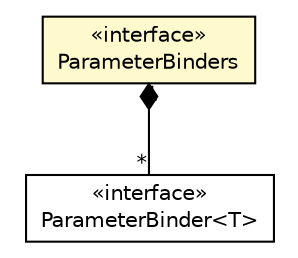 #!/usr/local/bin/dot
#
# Class diagram 
# Generated by UMLGraph version R5_6-24-gf6e263 (http://www.umlgraph.org/)
#

digraph G {
	edge [fontname="Helvetica",fontsize=10,labelfontname="Helvetica",labelfontsize=10];
	node [fontname="Helvetica",fontsize=10,shape=plaintext];
	nodesep=0.25;
	ranksep=0.5;
	// io.werval.api.routes.ParameterBinder<T>
	c27567 [label=<<table title="io.werval.api.routes.ParameterBinder" border="0" cellborder="1" cellspacing="0" cellpadding="2" port="p" href="./ParameterBinder.html">
		<tr><td><table border="0" cellspacing="0" cellpadding="1">
<tr><td align="center" balign="center"> &#171;interface&#187; </td></tr>
<tr><td align="center" balign="center"> ParameterBinder&lt;T&gt; </td></tr>
		</table></td></tr>
		</table>>, URL="./ParameterBinder.html", fontname="Helvetica", fontcolor="black", fontsize=10.0];
	// io.werval.api.routes.ParameterBinders
	c27568 [label=<<table title="io.werval.api.routes.ParameterBinders" border="0" cellborder="1" cellspacing="0" cellpadding="2" port="p" bgcolor="lemonChiffon" href="./ParameterBinders.html">
		<tr><td><table border="0" cellspacing="0" cellpadding="1">
<tr><td align="center" balign="center"> &#171;interface&#187; </td></tr>
<tr><td align="center" balign="center"> ParameterBinders </td></tr>
		</table></td></tr>
		</table>>, URL="./ParameterBinders.html", fontname="Helvetica", fontcolor="black", fontsize=10.0];
	// io.werval.api.routes.ParameterBinders COMPOSED io.werval.api.routes.ParameterBinder<T>
	c27568:p -> c27567:p [taillabel="1", label="", headlabel="*", fontname="Helvetica", fontcolor="black", fontsize=10.0, color="black", arrowhead=none, arrowtail=diamond, dir=both];
}

